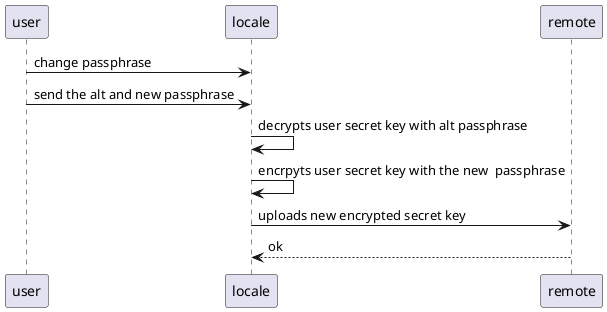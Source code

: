 @startuml

user -> locale : change passphrase
user -> locale : send the alt and new passphrase
locale -> locale : decrypts user secret key with alt passphrase
locale -> locale : encrpyts user secret key with the new  passphrase
locale -> remote : uploads new encrypted secret key
locale  <-- remote : ok 

@enduml
